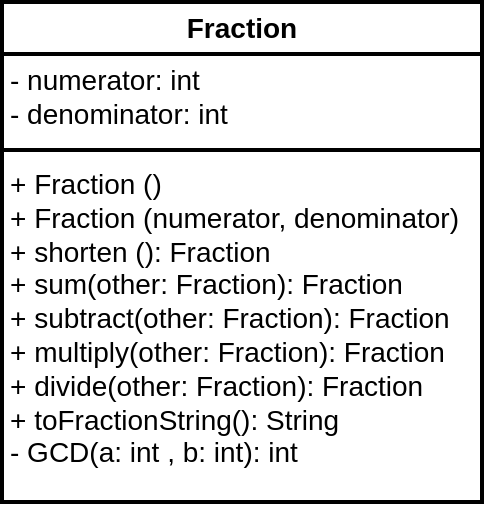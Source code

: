 <mxfile version="26.1.1">
  <diagram name="Page-1" id="c4acf3e9-155e-7222-9cf6-157b1a14988f">
    <mxGraphModel dx="1245" dy="793" grid="1" gridSize="10" guides="1" tooltips="1" connect="1" arrows="1" fold="1" page="1" pageScale="1" pageWidth="850" pageHeight="1100" background="none" math="0" shadow="0">
      <root>
        <mxCell id="0" />
        <mxCell id="1" parent="0" />
        <mxCell id="Id3kEngo9ItKMpW-ki3Q-20" value="Fraction" style="swimlane;fontStyle=1;align=center;verticalAlign=top;childLayout=stackLayout;horizontal=1;startSize=26;horizontalStack=0;resizeParent=1;resizeParentMax=0;resizeLast=0;collapsible=1;marginBottom=0;whiteSpace=wrap;html=1;strokeWidth=2;fontSize=14;spacingTop=0;spacing=0;" vertex="1" parent="1">
          <mxGeometry x="50" y="50" width="240" height="250" as="geometry" />
        </mxCell>
        <mxCell id="Id3kEngo9ItKMpW-ki3Q-21" value="- numerator: int&lt;div&gt;- denominator: int&amp;nbsp;&lt;/div&gt;" style="text;strokeColor=none;fillColor=none;align=left;verticalAlign=top;spacingLeft=4;spacingRight=4;overflow=hidden;rotatable=0;points=[[0,0.5],[1,0.5]];portConstraint=eastwest;whiteSpace=wrap;html=1;strokeWidth=2;fontSize=14;spacingTop=0;spacing=0;" vertex="1" parent="Id3kEngo9ItKMpW-ki3Q-20">
          <mxGeometry y="26" width="240" height="44" as="geometry" />
        </mxCell>
        <mxCell id="Id3kEngo9ItKMpW-ki3Q-22" value="" style="line;strokeWidth=2;fillColor=none;align=left;verticalAlign=middle;spacingTop=0;spacingLeft=3;spacingRight=3;rotatable=0;labelPosition=right;points=[];portConstraint=eastwest;strokeColor=inherit;fontSize=14;spacing=0;" vertex="1" parent="Id3kEngo9ItKMpW-ki3Q-20">
          <mxGeometry y="70" width="240" height="8" as="geometry" />
        </mxCell>
        <mxCell id="Id3kEngo9ItKMpW-ki3Q-23" value="+ Fraction ()&lt;div&gt;+ Fraction (numerator, denominator)&lt;/div&gt;&lt;div&gt;+ shorten (): Fraction&lt;/div&gt;&lt;div&gt;+ sum(other: Fraction): Fraction&lt;/div&gt;&lt;div&gt;+ subtract(other: Fraction): Fraction&lt;/div&gt;&lt;div&gt;+ multiply(other: Fraction): Fraction&lt;/div&gt;&lt;div&gt;+ divide(other: Fraction): Fraction&lt;/div&gt;&lt;div&gt;+ toFractionString(): String&lt;/div&gt;&lt;div&gt;- GCD(a: int , b: int): int&amp;nbsp;&lt;/div&gt;" style="text;strokeColor=none;fillColor=none;align=left;verticalAlign=top;spacingLeft=4;spacingRight=4;overflow=hidden;rotatable=0;points=[[0,0.5],[1,0.5]];portConstraint=eastwest;whiteSpace=wrap;html=1;strokeWidth=2;fontSize=14;spacingTop=0;spacing=0;" vertex="1" parent="Id3kEngo9ItKMpW-ki3Q-20">
          <mxGeometry y="78" width="240" height="172" as="geometry" />
        </mxCell>
      </root>
    </mxGraphModel>
  </diagram>
</mxfile>
